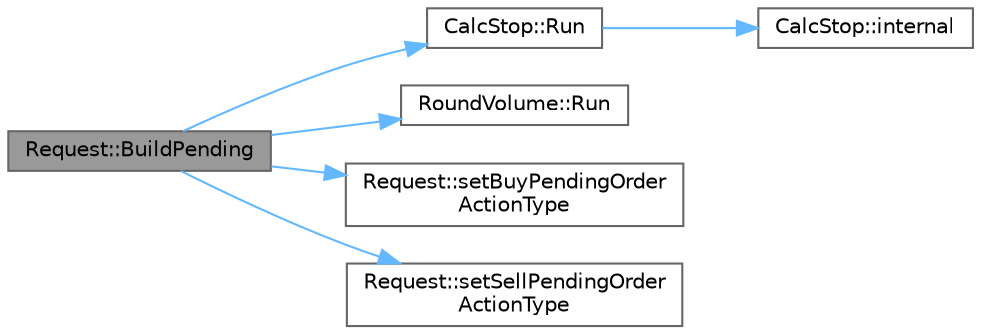 digraph "Request::BuildPending"
{
 // LATEX_PDF_SIZE
  bgcolor="transparent";
  edge [fontname=Helvetica,fontsize=10,labelfontname=Helvetica,labelfontsize=10];
  node [fontname=Helvetica,fontsize=10,shape=box,height=0.2,width=0.4];
  rankdir="LR";
  Node1 [id="Node000001",label="Request::BuildPending",height=0.2,width=0.4,color="gray40", fillcolor="grey60", style="filled", fontcolor="black",tooltip=" "];
  Node1 -> Node2 [id="edge1_Node000001_Node000002",color="steelblue1",style="solid",tooltip=" "];
  Node2 [id="Node000002",label="CalcStop::Run",height=0.2,width=0.4,color="grey40", fillcolor="white", style="filled",URL="$class_calc_stop.html#a48df6835c86088711aef2fd9e433dc2f",tooltip=" "];
  Node2 -> Node3 [id="edge2_Node000002_Node000003",color="steelblue1",style="solid",tooltip=" "];
  Node3 [id="Node000003",label="CalcStop::internal",height=0.2,width=0.4,color="grey40", fillcolor="white", style="filled",URL="$class_calc_stop.html#a341995d46452013451d87f5cac5c7f82",tooltip=" "];
  Node1 -> Node4 [id="edge3_Node000001_Node000004",color="steelblue1",style="solid",tooltip=" "];
  Node4 [id="Node000004",label="RoundVolume::Run",height=0.2,width=0.4,color="grey40", fillcolor="white", style="filled",URL="$class_round_volume.html#a45f0beb3cb5bb2ee36f21a9d47fb018c",tooltip=" "];
  Node1 -> Node5 [id="edge4_Node000001_Node000005",color="steelblue1",style="solid",tooltip=" "];
  Node5 [id="Node000005",label="Request::setBuyPendingOrder\lActionType",height=0.2,width=0.4,color="grey40", fillcolor="white", style="filled",URL="$class_request.html#af25617e33b4293271124637693e148ad",tooltip=" "];
  Node1 -> Node6 [id="edge5_Node000001_Node000006",color="steelblue1",style="solid",tooltip=" "];
  Node6 [id="Node000006",label="Request::setSellPendingOrder\lActionType",height=0.2,width=0.4,color="grey40", fillcolor="white", style="filled",URL="$class_request.html#a98a36550583db7670c8acc1565ee16be",tooltip=" "];
}
